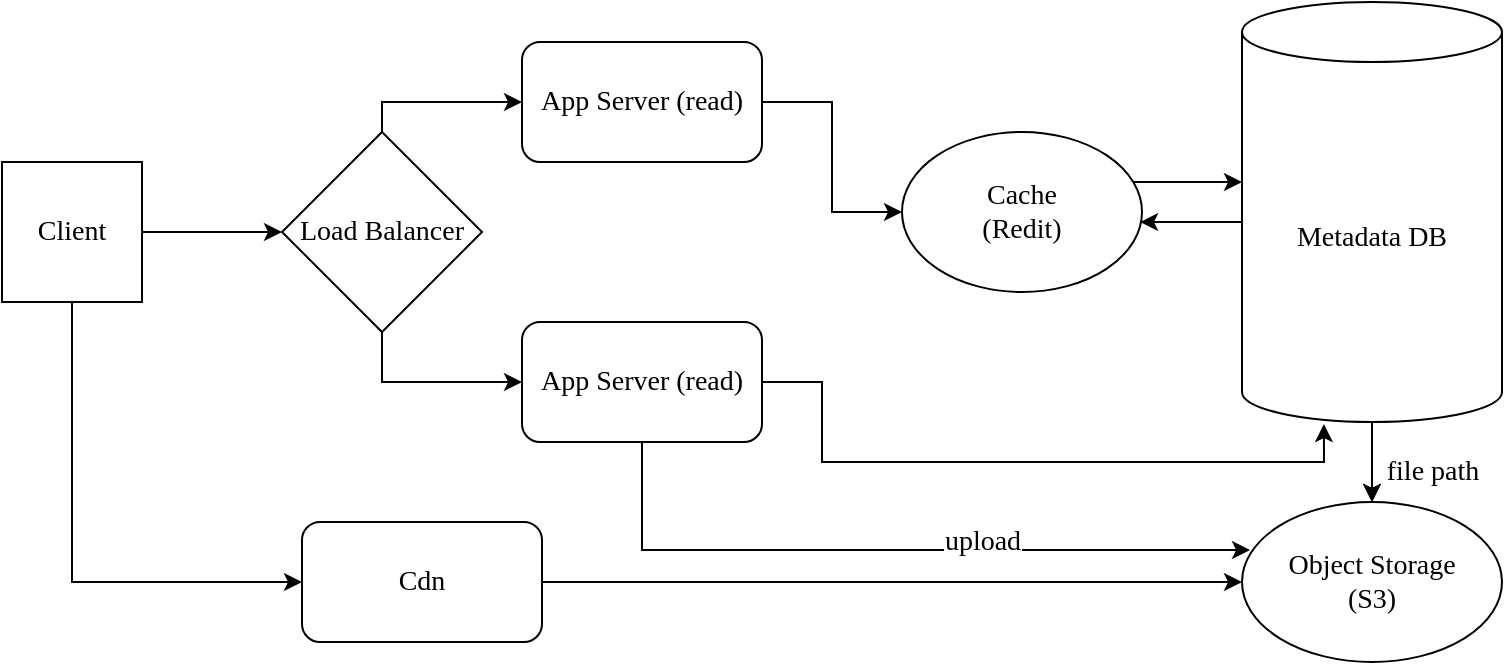 <mxfile version="20.2.4" type="github">
  <diagram id="PVjxOnMlJtP6MrPdwmVl" name="Page-1">
    <mxGraphModel dx="1422" dy="758" grid="1" gridSize="10" guides="1" tooltips="1" connect="1" arrows="1" fold="1" page="1" pageScale="1" pageWidth="827" pageHeight="1169" math="0" shadow="0">
      <root>
        <mxCell id="0" />
        <mxCell id="1" parent="0" />
        <mxCell id="z3CZRV8mNwq9e_6Lc-xi-21" value="" style="edgeStyle=orthogonalEdgeStyle;rounded=0;orthogonalLoop=1;jettySize=auto;html=1;fontSize=14;fontFamily=Tahoma;" edge="1" parent="1" source="z3CZRV8mNwq9e_6Lc-xi-1" target="z3CZRV8mNwq9e_6Lc-xi-3">
          <mxGeometry relative="1" as="geometry" />
        </mxCell>
        <mxCell id="z3CZRV8mNwq9e_6Lc-xi-1" value="Client" style="whiteSpace=wrap;html=1;aspect=fixed;fontSize=14;fontFamily=Tahoma;" vertex="1" parent="1">
          <mxGeometry x="30" y="230" width="70" height="70" as="geometry" />
        </mxCell>
        <mxCell id="z3CZRV8mNwq9e_6Lc-xi-3" value="Load Balancer" style="rhombus;whiteSpace=wrap;html=1;fontSize=14;fontFamily=Tahoma;" vertex="1" parent="1">
          <mxGeometry x="170" y="215" width="100" height="100" as="geometry" />
        </mxCell>
        <mxCell id="z3CZRV8mNwq9e_6Lc-xi-23" value="" style="edgeStyle=orthogonalEdgeStyle;rounded=0;orthogonalLoop=1;jettySize=auto;html=1;fontSize=14;fontFamily=Tahoma;" edge="1" parent="1" source="z3CZRV8mNwq9e_6Lc-xi-4" target="z3CZRV8mNwq9e_6Lc-xi-11">
          <mxGeometry relative="1" as="geometry" />
        </mxCell>
        <mxCell id="z3CZRV8mNwq9e_6Lc-xi-4" value="App Server (read)" style="rounded=1;whiteSpace=wrap;html=1;fontSize=14;fontFamily=Tahoma;" vertex="1" parent="1">
          <mxGeometry x="290" y="170" width="120" height="60" as="geometry" />
        </mxCell>
        <mxCell id="z3CZRV8mNwq9e_6Lc-xi-28" style="edgeStyle=orthogonalEdgeStyle;rounded=0;orthogonalLoop=1;jettySize=auto;html=1;entryX=0.031;entryY=0.3;entryDx=0;entryDy=0;entryPerimeter=0;fontSize=14;fontFamily=Tahoma;" edge="1" parent="1" source="z3CZRV8mNwq9e_6Lc-xi-5" target="z3CZRV8mNwq9e_6Lc-xi-13">
          <mxGeometry relative="1" as="geometry">
            <Array as="points">
              <mxPoint x="350" y="424" />
            </Array>
          </mxGeometry>
        </mxCell>
        <mxCell id="z3CZRV8mNwq9e_6Lc-xi-29" value="upload" style="edgeLabel;html=1;align=center;verticalAlign=middle;resizable=0;points=[];fontSize=14;fontFamily=Tahoma;" vertex="1" connectable="0" parent="z3CZRV8mNwq9e_6Lc-xi-28">
          <mxGeometry x="0.251" y="-3" relative="1" as="geometry">
            <mxPoint y="-7" as="offset" />
          </mxGeometry>
        </mxCell>
        <mxCell id="z3CZRV8mNwq9e_6Lc-xi-5" value="App Server (read)" style="rounded=1;whiteSpace=wrap;html=1;fontSize=14;fontFamily=Tahoma;" vertex="1" parent="1">
          <mxGeometry x="290" y="310" width="120" height="60" as="geometry" />
        </mxCell>
        <mxCell id="z3CZRV8mNwq9e_6Lc-xi-6" value="" style="edgeStyle=elbowEdgeStyle;elbow=horizontal;endArrow=classic;html=1;rounded=0;entryX=0;entryY=0.5;entryDx=0;entryDy=0;exitX=0.5;exitY=1;exitDx=0;exitDy=0;fontSize=14;fontFamily=Tahoma;" edge="1" parent="1" source="z3CZRV8mNwq9e_6Lc-xi-3" target="z3CZRV8mNwq9e_6Lc-xi-5">
          <mxGeometry width="50" height="50" relative="1" as="geometry">
            <mxPoint x="200" y="460" as="sourcePoint" />
            <mxPoint x="250" y="410" as="targetPoint" />
            <Array as="points">
              <mxPoint x="220" y="350" />
            </Array>
          </mxGeometry>
        </mxCell>
        <mxCell id="z3CZRV8mNwq9e_6Lc-xi-9" value="" style="edgeStyle=segmentEdgeStyle;endArrow=classic;html=1;rounded=0;entryX=0;entryY=0.5;entryDx=0;entryDy=0;exitX=0.5;exitY=0;exitDx=0;exitDy=0;fontSize=14;fontFamily=Tahoma;" edge="1" parent="1" source="z3CZRV8mNwq9e_6Lc-xi-3" target="z3CZRV8mNwq9e_6Lc-xi-4">
          <mxGeometry width="50" height="50" relative="1" as="geometry">
            <mxPoint x="220" y="210" as="sourcePoint" />
            <mxPoint x="230" y="150" as="targetPoint" />
            <Array as="points">
              <mxPoint x="220" y="200" />
            </Array>
          </mxGeometry>
        </mxCell>
        <mxCell id="z3CZRV8mNwq9e_6Lc-xi-25" value="" style="edgeStyle=orthogonalEdgeStyle;rounded=0;orthogonalLoop=1;jettySize=auto;html=1;fontSize=14;fontFamily=Tahoma;" edge="1" parent="1" source="z3CZRV8mNwq9e_6Lc-xi-11" target="z3CZRV8mNwq9e_6Lc-xi-12">
          <mxGeometry relative="1" as="geometry">
            <Array as="points">
              <mxPoint x="630" y="240" />
              <mxPoint x="630" y="240" />
            </Array>
          </mxGeometry>
        </mxCell>
        <mxCell id="z3CZRV8mNwq9e_6Lc-xi-11" value="Cache &lt;br style=&quot;font-size: 14px;&quot;&gt;(Redit)" style="ellipse;whiteSpace=wrap;html=1;fontSize=14;fontFamily=Tahoma;" vertex="1" parent="1">
          <mxGeometry x="480" y="215" width="120" height="80" as="geometry" />
        </mxCell>
        <mxCell id="z3CZRV8mNwq9e_6Lc-xi-17" value="" style="edgeStyle=orthogonalEdgeStyle;rounded=0;orthogonalLoop=1;jettySize=auto;html=1;fontSize=14;fontFamily=Tahoma;" edge="1" parent="1" source="z3CZRV8mNwq9e_6Lc-xi-12" target="z3CZRV8mNwq9e_6Lc-xi-13">
          <mxGeometry relative="1" as="geometry" />
        </mxCell>
        <mxCell id="z3CZRV8mNwq9e_6Lc-xi-12" value="Metadata DB" style="shape=cylinder3;whiteSpace=wrap;html=1;boundedLbl=1;backgroundOutline=1;size=15;fontSize=14;fontFamily=Tahoma;" vertex="1" parent="1">
          <mxGeometry x="650" y="150" width="130" height="210" as="geometry" />
        </mxCell>
        <mxCell id="z3CZRV8mNwq9e_6Lc-xi-13" value="Object Storage&lt;br style=&quot;font-size: 14px;&quot;&gt;(S3)" style="ellipse;whiteSpace=wrap;html=1;fontSize=14;fontFamily=Tahoma;" vertex="1" parent="1">
          <mxGeometry x="650" y="400" width="130" height="80" as="geometry" />
        </mxCell>
        <mxCell id="z3CZRV8mNwq9e_6Lc-xi-16" value="" style="endArrow=classic;html=1;rounded=0;entryX=0.5;entryY=0;entryDx=0;entryDy=0;exitX=0.5;exitY=1;exitDx=0;exitDy=0;exitPerimeter=0;fontSize=14;fontFamily=Tahoma;" edge="1" parent="1" source="z3CZRV8mNwq9e_6Lc-xi-12" target="z3CZRV8mNwq9e_6Lc-xi-13">
          <mxGeometry width="50" height="50" relative="1" as="geometry">
            <mxPoint x="510" y="430" as="sourcePoint" />
            <mxPoint x="560" y="380" as="targetPoint" />
          </mxGeometry>
        </mxCell>
        <mxCell id="z3CZRV8mNwq9e_6Lc-xi-18" value="file path" style="text;html=1;align=center;verticalAlign=middle;resizable=0;points=[];autosize=1;strokeColor=none;fillColor=none;fontSize=14;fontFamily=Tahoma;" vertex="1" parent="1">
          <mxGeometry x="710" y="370" width="70" height="30" as="geometry" />
        </mxCell>
        <mxCell id="z3CZRV8mNwq9e_6Lc-xi-19" value="" style="endArrow=classic;html=1;rounded=0;exitX=0.5;exitY=1;exitDx=0;exitDy=0;entryX=0;entryY=0.5;entryDx=0;entryDy=0;fontSize=14;fontFamily=Tahoma;" edge="1" parent="1" source="z3CZRV8mNwq9e_6Lc-xi-1" target="z3CZRV8mNwq9e_6Lc-xi-31">
          <mxGeometry width="50" height="50" relative="1" as="geometry">
            <mxPoint x="150" y="420" as="sourcePoint" />
            <mxPoint x="200" y="370" as="targetPoint" />
            <Array as="points">
              <mxPoint x="65" y="440" />
            </Array>
          </mxGeometry>
        </mxCell>
        <mxCell id="z3CZRV8mNwq9e_6Lc-xi-22" value="" style="edgeStyle=segmentEdgeStyle;endArrow=classic;html=1;rounded=0;entryX=0.315;entryY=1.005;entryDx=0;entryDy=0;entryPerimeter=0;exitX=1;exitY=0.5;exitDx=0;exitDy=0;fontSize=14;fontFamily=Tahoma;" edge="1" parent="1" source="z3CZRV8mNwq9e_6Lc-xi-5" target="z3CZRV8mNwq9e_6Lc-xi-12">
          <mxGeometry width="50" height="50" relative="1" as="geometry">
            <mxPoint x="500" y="410" as="sourcePoint" />
            <mxPoint x="550" y="360" as="targetPoint" />
            <Array as="points">
              <mxPoint x="440" y="340" />
              <mxPoint x="440" y="380" />
              <mxPoint x="691" y="380" />
            </Array>
          </mxGeometry>
        </mxCell>
        <mxCell id="z3CZRV8mNwq9e_6Lc-xi-26" value="" style="endArrow=classic;html=1;rounded=0;entryX=0.992;entryY=0.563;entryDx=0;entryDy=0;entryPerimeter=0;fontSize=14;fontFamily=Tahoma;" edge="1" parent="1" target="z3CZRV8mNwq9e_6Lc-xi-11">
          <mxGeometry width="50" height="50" relative="1" as="geometry">
            <mxPoint x="650" y="260" as="sourcePoint" />
            <mxPoint x="640" y="280" as="targetPoint" />
          </mxGeometry>
        </mxCell>
        <mxCell id="z3CZRV8mNwq9e_6Lc-xi-32" style="edgeStyle=orthogonalEdgeStyle;rounded=0;orthogonalLoop=1;jettySize=auto;html=1;entryX=0;entryY=0.5;entryDx=0;entryDy=0;fontSize=14;fontFamily=Tahoma;" edge="1" parent="1" source="z3CZRV8mNwq9e_6Lc-xi-31" target="z3CZRV8mNwq9e_6Lc-xi-13">
          <mxGeometry relative="1" as="geometry" />
        </mxCell>
        <mxCell id="z3CZRV8mNwq9e_6Lc-xi-31" value="Cdn" style="rounded=1;whiteSpace=wrap;html=1;fontSize=14;fontFamily=Tahoma;" vertex="1" parent="1">
          <mxGeometry x="180" y="410" width="120" height="60" as="geometry" />
        </mxCell>
      </root>
    </mxGraphModel>
  </diagram>
</mxfile>
